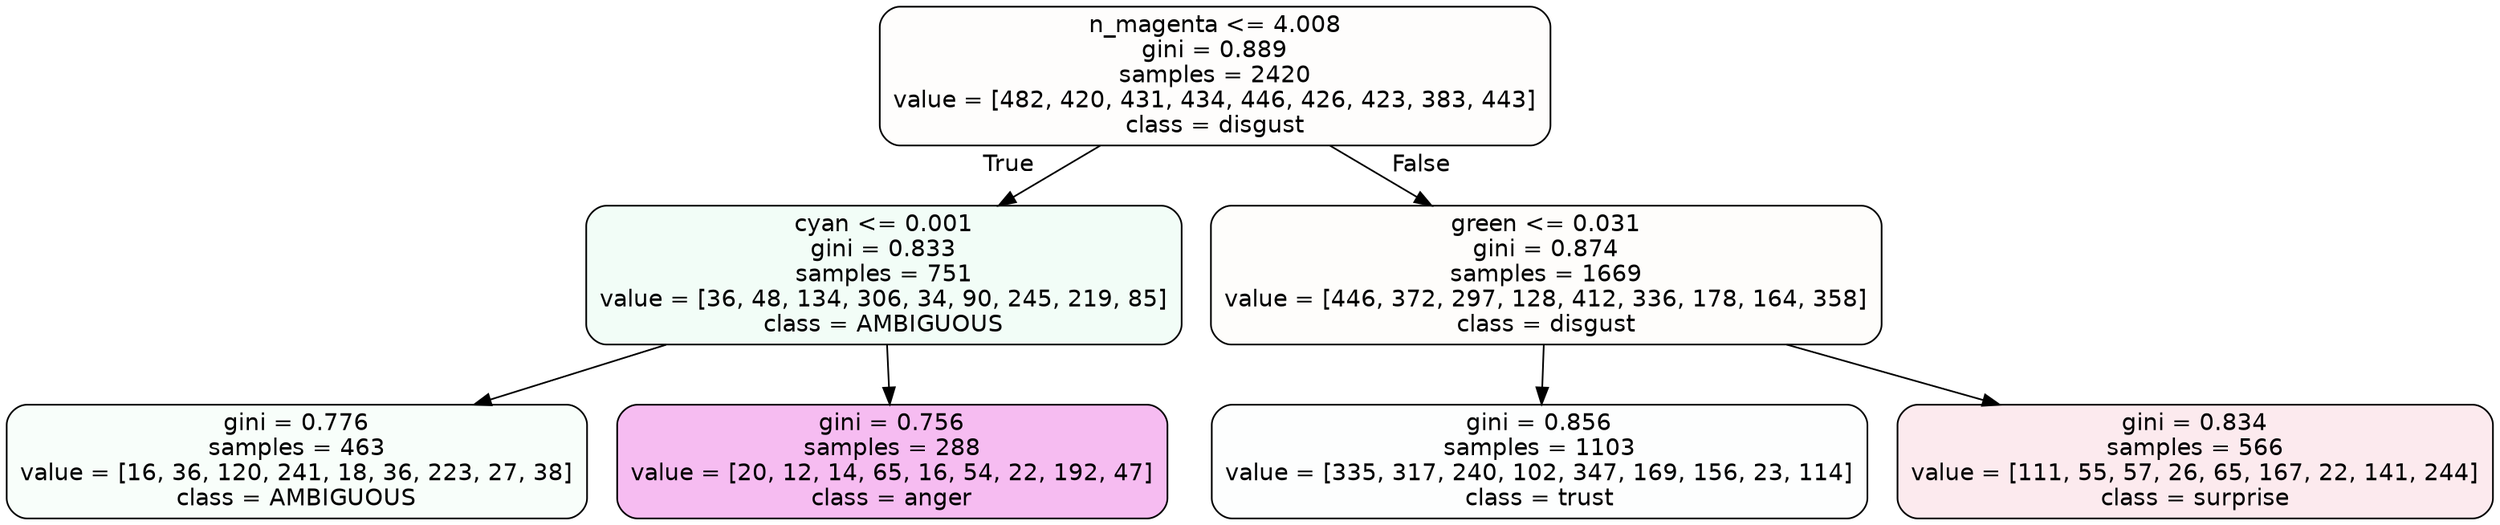 digraph Tree {
node [shape=box, style="filled, rounded", color="black", fontname=helvetica] ;
edge [fontname=helvetica] ;
0 [label="n_magenta <= 4.008\ngini = 0.889\nsamples = 2420\nvalue = [482, 420, 431, 434, 446, 426, 423, 383, 443]\nclass = disgust", fillcolor="#e5813903"] ;
1 [label="cyan <= 0.001\ngini = 0.833\nsamples = 751\nvalue = [36, 48, 134, 306, 34, 90, 245, 219, 85]\nclass = AMBIGUOUS", fillcolor="#39e58110"] ;
0 -> 1 [labeldistance=2.5, labelangle=45, headlabel="True"] ;
2 [label="gini = 0.776\nsamples = 463\nvalue = [16, 36, 120, 241, 18, 36, 223, 27, 38]\nclass = AMBIGUOUS", fillcolor="#39e58109"] ;
1 -> 2 ;
3 [label="gini = 0.756\nsamples = 288\nvalue = [20, 12, 14, 65, 16, 54, 22, 192, 47]\nclass = anger", fillcolor="#e539d756"] ;
1 -> 3 ;
4 [label="green <= 0.031\ngini = 0.874\nsamples = 1669\nvalue = [446, 372, 297, 128, 412, 336, 178, 164, 358]\nclass = disgust", fillcolor="#e5813904"] ;
0 -> 4 [labeldistance=2.5, labelangle=-45, headlabel="False"] ;
5 [label="gini = 0.856\nsamples = 1103\nvalue = [335, 317, 240, 102, 347, 169, 156, 23, 114]\nclass = trust", fillcolor="#39d7e502"] ;
4 -> 5 ;
6 [label="gini = 0.834\nsamples = 566\nvalue = [111, 55, 57, 26, 65, 167, 22, 141, 244]\nclass = surprise", fillcolor="#e539641b"] ;
4 -> 6 ;
}